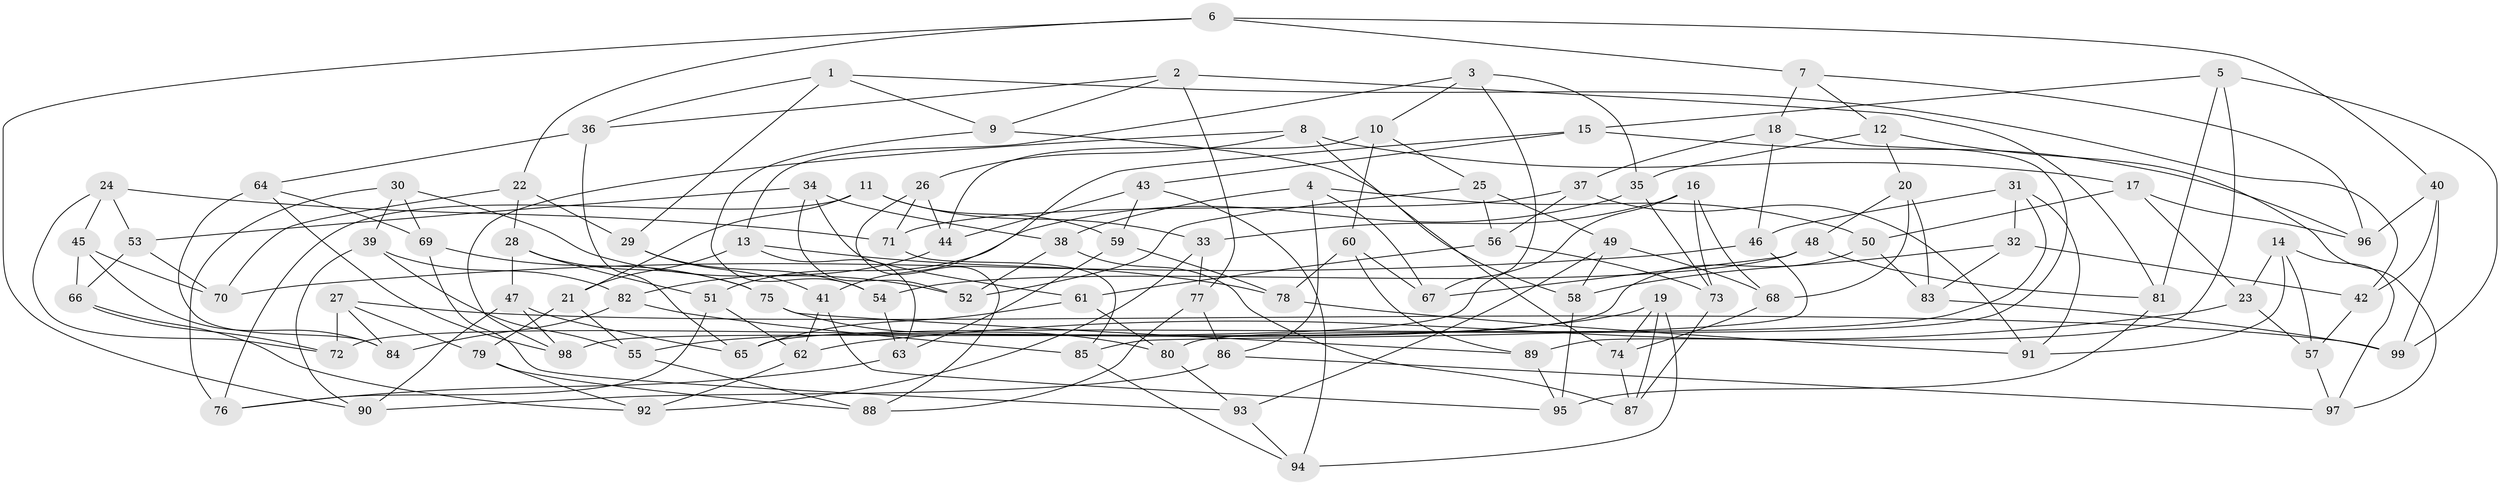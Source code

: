 // Generated by graph-tools (version 1.1) at 2025/26/03/09/25 03:26:57]
// undirected, 99 vertices, 198 edges
graph export_dot {
graph [start="1"]
  node [color=gray90,style=filled];
  1;
  2;
  3;
  4;
  5;
  6;
  7;
  8;
  9;
  10;
  11;
  12;
  13;
  14;
  15;
  16;
  17;
  18;
  19;
  20;
  21;
  22;
  23;
  24;
  25;
  26;
  27;
  28;
  29;
  30;
  31;
  32;
  33;
  34;
  35;
  36;
  37;
  38;
  39;
  40;
  41;
  42;
  43;
  44;
  45;
  46;
  47;
  48;
  49;
  50;
  51;
  52;
  53;
  54;
  55;
  56;
  57;
  58;
  59;
  60;
  61;
  62;
  63;
  64;
  65;
  66;
  67;
  68;
  69;
  70;
  71;
  72;
  73;
  74;
  75;
  76;
  77;
  78;
  79;
  80;
  81;
  82;
  83;
  84;
  85;
  86;
  87;
  88;
  89;
  90;
  91;
  92;
  93;
  94;
  95;
  96;
  97;
  98;
  99;
  1 -- 29;
  1 -- 42;
  1 -- 9;
  1 -- 36;
  2 -- 77;
  2 -- 81;
  2 -- 36;
  2 -- 9;
  3 -- 10;
  3 -- 67;
  3 -- 35;
  3 -- 13;
  4 -- 38;
  4 -- 86;
  4 -- 67;
  4 -- 50;
  5 -- 89;
  5 -- 81;
  5 -- 99;
  5 -- 15;
  6 -- 7;
  6 -- 90;
  6 -- 40;
  6 -- 22;
  7 -- 12;
  7 -- 18;
  7 -- 96;
  8 -- 98;
  8 -- 17;
  8 -- 74;
  8 -- 26;
  9 -- 58;
  9 -- 54;
  10 -- 44;
  10 -- 60;
  10 -- 25;
  11 -- 76;
  11 -- 33;
  11 -- 59;
  11 -- 21;
  12 -- 35;
  12 -- 20;
  12 -- 97;
  13 -- 21;
  13 -- 78;
  13 -- 63;
  14 -- 91;
  14 -- 57;
  14 -- 23;
  14 -- 97;
  15 -- 43;
  15 -- 41;
  15 -- 96;
  16 -- 73;
  16 -- 68;
  16 -- 33;
  16 -- 98;
  17 -- 23;
  17 -- 50;
  17 -- 96;
  18 -- 37;
  18 -- 80;
  18 -- 46;
  19 -- 55;
  19 -- 87;
  19 -- 74;
  19 -- 94;
  20 -- 68;
  20 -- 83;
  20 -- 48;
  21 -- 79;
  21 -- 55;
  22 -- 70;
  22 -- 28;
  22 -- 29;
  23 -- 57;
  23 -- 62;
  24 -- 53;
  24 -- 71;
  24 -- 72;
  24 -- 45;
  25 -- 49;
  25 -- 52;
  25 -- 56;
  26 -- 71;
  26 -- 88;
  26 -- 44;
  27 -- 72;
  27 -- 79;
  27 -- 84;
  27 -- 99;
  28 -- 47;
  28 -- 51;
  28 -- 75;
  29 -- 54;
  29 -- 41;
  30 -- 76;
  30 -- 52;
  30 -- 39;
  30 -- 69;
  31 -- 32;
  31 -- 91;
  31 -- 46;
  31 -- 65;
  32 -- 83;
  32 -- 58;
  32 -- 42;
  33 -- 77;
  33 -- 92;
  34 -- 53;
  34 -- 61;
  34 -- 38;
  34 -- 52;
  35 -- 73;
  35 -- 51;
  36 -- 64;
  36 -- 65;
  37 -- 71;
  37 -- 56;
  37 -- 91;
  38 -- 87;
  38 -- 52;
  39 -- 82;
  39 -- 90;
  39 -- 55;
  40 -- 99;
  40 -- 96;
  40 -- 42;
  41 -- 62;
  41 -- 95;
  42 -- 57;
  43 -- 44;
  43 -- 94;
  43 -- 59;
  44 -- 82;
  45 -- 70;
  45 -- 66;
  45 -- 84;
  46 -- 70;
  46 -- 85;
  47 -- 98;
  47 -- 65;
  47 -- 90;
  48 -- 81;
  48 -- 67;
  48 -- 54;
  49 -- 93;
  49 -- 58;
  49 -- 68;
  50 -- 83;
  50 -- 72;
  51 -- 62;
  51 -- 76;
  53 -- 66;
  53 -- 70;
  54 -- 63;
  55 -- 88;
  56 -- 61;
  56 -- 73;
  57 -- 97;
  58 -- 95;
  59 -- 63;
  59 -- 78;
  60 -- 67;
  60 -- 78;
  60 -- 89;
  61 -- 65;
  61 -- 80;
  62 -- 92;
  63 -- 76;
  64 -- 84;
  64 -- 98;
  64 -- 69;
  66 -- 72;
  66 -- 92;
  68 -- 74;
  69 -- 93;
  69 -- 75;
  71 -- 85;
  73 -- 87;
  74 -- 87;
  75 -- 89;
  75 -- 80;
  77 -- 88;
  77 -- 86;
  78 -- 91;
  79 -- 88;
  79 -- 92;
  80 -- 93;
  81 -- 95;
  82 -- 84;
  82 -- 85;
  83 -- 99;
  85 -- 94;
  86 -- 97;
  86 -- 90;
  89 -- 95;
  93 -- 94;
}
